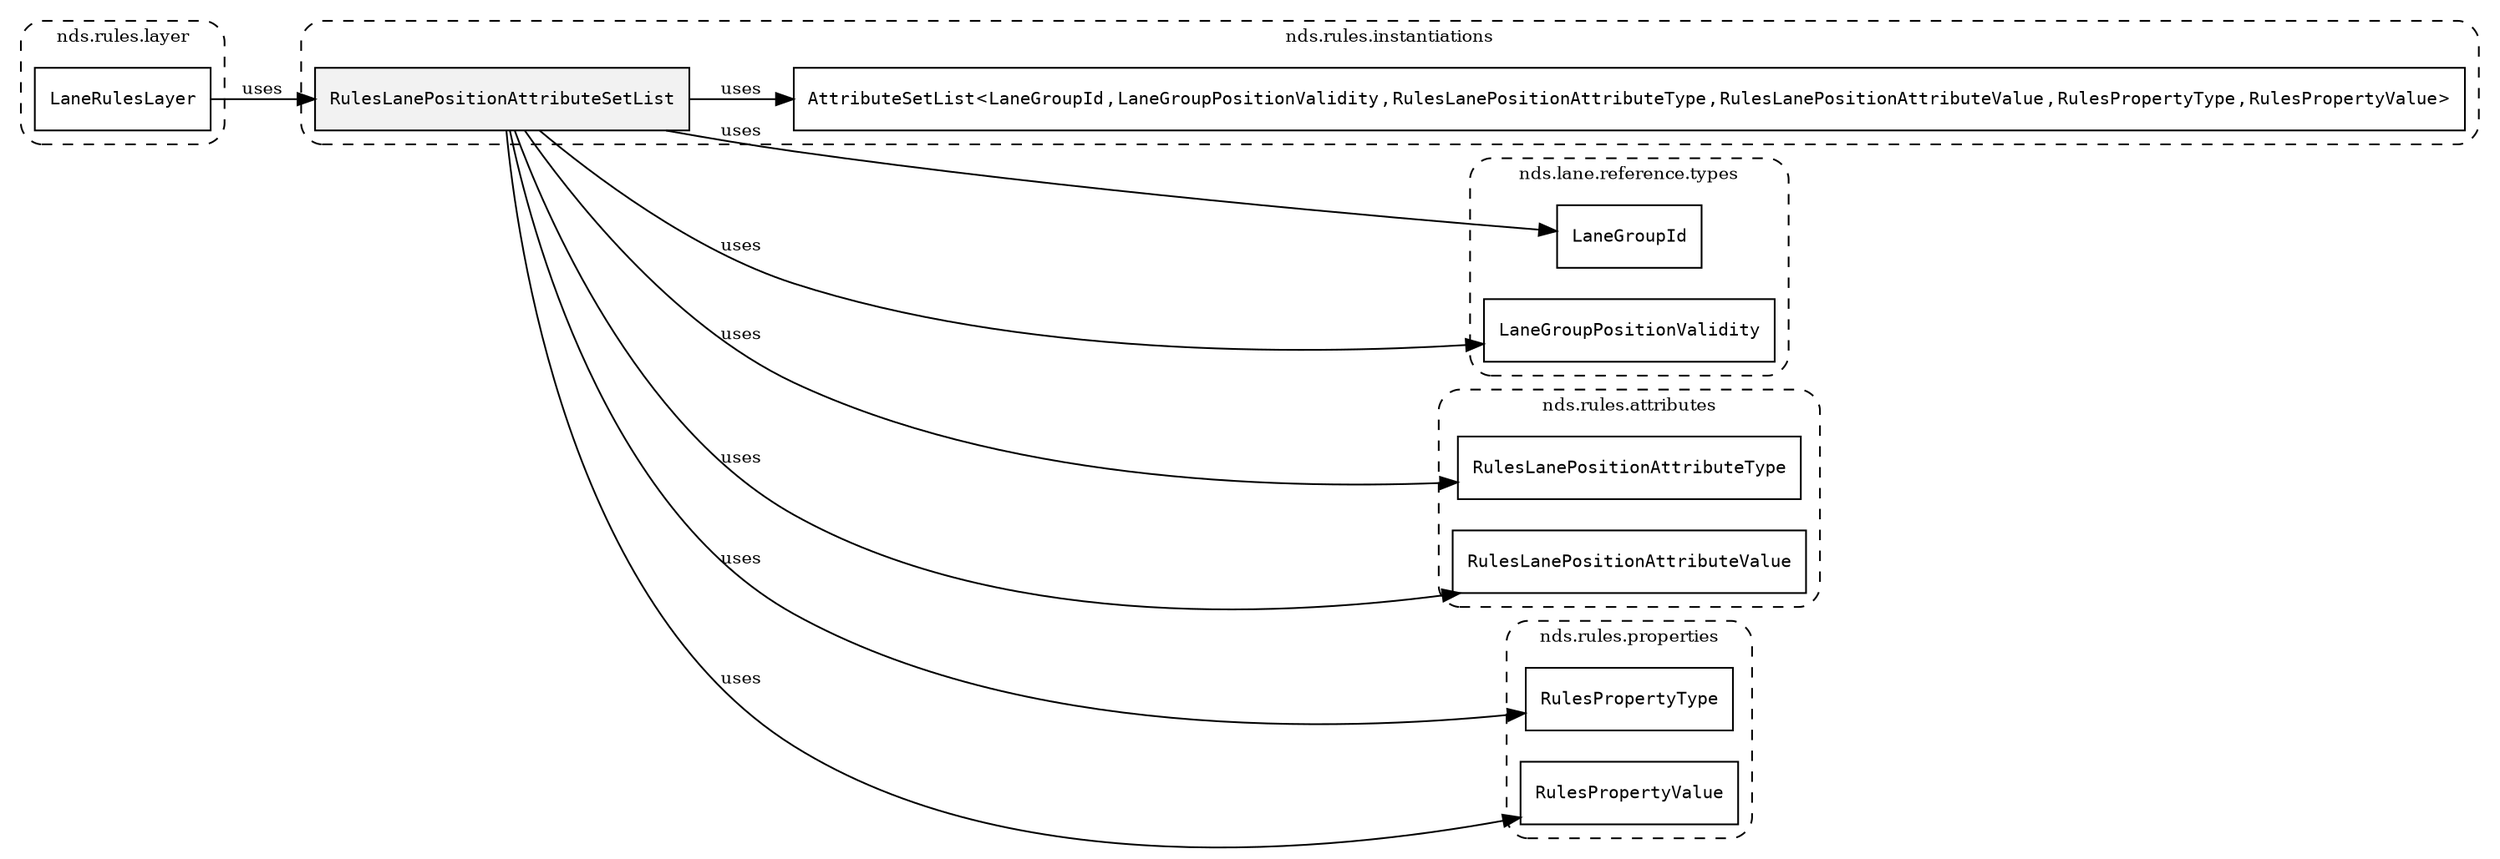 /**
 * This dot file creates symbol collaboration diagram for RulesLanePositionAttributeSetList.
 */
digraph ZSERIO
{
    node [shape=box, fontsize=10];
    rankdir="LR";
    fontsize=10;
    tooltip="RulesLanePositionAttributeSetList collaboration diagram";

    subgraph "cluster_nds.rules.instantiations"
    {
        style="dashed, rounded";
        label="nds.rules.instantiations";
        tooltip="Package nds.rules.instantiations";
        href="../../../content/packages/nds.rules.instantiations.html#Package-nds-rules-instantiations";
        target="_parent";

        "RulesLanePositionAttributeSetList" [style="filled", fillcolor="#0000000D", target="_parent", label=<<font face="monospace"><table align="center" border="0" cellspacing="0" cellpadding="0"><tr><td href="../../../content/packages/nds.rules.instantiations.html#InstantiateType-RulesLanePositionAttributeSetList" title="InstantiateType defined in nds.rules.instantiations">RulesLanePositionAttributeSetList</td></tr></table></font>>];
        "AttributeSetList&lt;LaneGroupId,LaneGroupPositionValidity,RulesLanePositionAttributeType,RulesLanePositionAttributeValue,RulesPropertyType,RulesPropertyValue&gt;" [target="_parent", label=<<font face="monospace"><table align="center" border="0" cellspacing="0" cellpadding="0"><tr><td href="../../../content/packages/nds.core.attributemap.html#Structure-AttributeSetList" title="Structure defined in nds.core.attributemap">AttributeSetList</td><td>&lt;</td><td><table align="center" border="0" cellspacing="0" cellpadding="0"><tr><td href="../../../content/packages/nds.lane.reference.types.html#Subtype-LaneGroupId" title="Subtype defined in nds.lane.reference.types">LaneGroupId</td></tr></table></td><td>,</td><td><table align="center" border="0" cellspacing="0" cellpadding="0"><tr><td href="../../../content/packages/nds.lane.reference.types.html#Structure-LaneGroupPositionValidity" title="Structure defined in nds.lane.reference.types">LaneGroupPositionValidity</td></tr></table></td><td>,</td><td><table align="center" border="0" cellspacing="0" cellpadding="0"><tr><td href="../../../content/packages/nds.rules.attributes.html#Enum-RulesLanePositionAttributeType" title="Enum defined in nds.rules.attributes">RulesLanePositionAttributeType</td></tr></table></td><td>,</td><td><table align="center" border="0" cellspacing="0" cellpadding="0"><tr><td href="../../../content/packages/nds.rules.attributes.html#Choice-RulesLanePositionAttributeValue" title="Choice defined in nds.rules.attributes">RulesLanePositionAttributeValue</td></tr></table></td><td>,</td><td><table align="center" border="0" cellspacing="0" cellpadding="0"><tr><td href="../../../content/packages/nds.rules.properties.html#Structure-RulesPropertyType" title="Structure defined in nds.rules.properties">RulesPropertyType</td></tr></table></td><td>,</td><td><table align="center" border="0" cellspacing="0" cellpadding="0"><tr><td href="../../../content/packages/nds.rules.properties.html#Structure-RulesPropertyValue" title="Structure defined in nds.rules.properties">RulesPropertyValue</td></tr></table></td><td>&gt;</td></tr></table></font>>];
    }

    subgraph "cluster_nds.lane.reference.types"
    {
        style="dashed, rounded";
        label="nds.lane.reference.types";
        tooltip="Package nds.lane.reference.types";
        href="../../../content/packages/nds.lane.reference.types.html#Package-nds-lane-reference-types";
        target="_parent";

        "LaneGroupId" [target="_parent", label=<<font face="monospace"><table align="center" border="0" cellspacing="0" cellpadding="0"><tr><td href="../../../content/packages/nds.lane.reference.types.html#Subtype-LaneGroupId" title="Subtype defined in nds.lane.reference.types">LaneGroupId</td></tr></table></font>>];
        "LaneGroupPositionValidity" [target="_parent", label=<<font face="monospace"><table align="center" border="0" cellspacing="0" cellpadding="0"><tr><td href="../../../content/packages/nds.lane.reference.types.html#Structure-LaneGroupPositionValidity" title="Structure defined in nds.lane.reference.types">LaneGroupPositionValidity</td></tr></table></font>>];
    }

    subgraph "cluster_nds.rules.attributes"
    {
        style="dashed, rounded";
        label="nds.rules.attributes";
        tooltip="Package nds.rules.attributes";
        href="../../../content/packages/nds.rules.attributes.html#Package-nds-rules-attributes";
        target="_parent";

        "RulesLanePositionAttributeType" [target="_parent", label=<<font face="monospace"><table align="center" border="0" cellspacing="0" cellpadding="0"><tr><td href="../../../content/packages/nds.rules.attributes.html#Enum-RulesLanePositionAttributeType" title="Enum defined in nds.rules.attributes">RulesLanePositionAttributeType</td></tr></table></font>>];
        "RulesLanePositionAttributeValue" [target="_parent", label=<<font face="monospace"><table align="center" border="0" cellspacing="0" cellpadding="0"><tr><td href="../../../content/packages/nds.rules.attributes.html#Choice-RulesLanePositionAttributeValue" title="Choice defined in nds.rules.attributes">RulesLanePositionAttributeValue</td></tr></table></font>>];
    }

    subgraph "cluster_nds.rules.properties"
    {
        style="dashed, rounded";
        label="nds.rules.properties";
        tooltip="Package nds.rules.properties";
        href="../../../content/packages/nds.rules.properties.html#Package-nds-rules-properties";
        target="_parent";

        "RulesPropertyType" [target="_parent", label=<<font face="monospace"><table align="center" border="0" cellspacing="0" cellpadding="0"><tr><td href="../../../content/packages/nds.rules.properties.html#Structure-RulesPropertyType" title="Structure defined in nds.rules.properties">RulesPropertyType</td></tr></table></font>>];
        "RulesPropertyValue" [target="_parent", label=<<font face="monospace"><table align="center" border="0" cellspacing="0" cellpadding="0"><tr><td href="../../../content/packages/nds.rules.properties.html#Structure-RulesPropertyValue" title="Structure defined in nds.rules.properties">RulesPropertyValue</td></tr></table></font>>];
    }

    subgraph "cluster_nds.rules.layer"
    {
        style="dashed, rounded";
        label="nds.rules.layer";
        tooltip="Package nds.rules.layer";
        href="../../../content/packages/nds.rules.layer.html#Package-nds-rules-layer";
        target="_parent";

        "LaneRulesLayer" [target="_parent", label=<<font face="monospace"><table align="center" border="0" cellspacing="0" cellpadding="0"><tr><td href="../../../content/packages/nds.rules.layer.html#Structure-LaneRulesLayer" title="Structure defined in nds.rules.layer">LaneRulesLayer</td></tr></table></font>>];
    }

    "RulesLanePositionAttributeSetList" -> "AttributeSetList&lt;LaneGroupId,LaneGroupPositionValidity,RulesLanePositionAttributeType,RulesLanePositionAttributeValue,RulesPropertyType,RulesPropertyValue&gt;" [label="uses", fontsize=10];
    "RulesLanePositionAttributeSetList" -> "LaneGroupId" [label="uses", fontsize=10];
    "RulesLanePositionAttributeSetList" -> "LaneGroupPositionValidity" [label="uses", fontsize=10];
    "RulesLanePositionAttributeSetList" -> "RulesLanePositionAttributeType" [label="uses", fontsize=10];
    "RulesLanePositionAttributeSetList" -> "RulesLanePositionAttributeValue" [label="uses", fontsize=10];
    "RulesLanePositionAttributeSetList" -> "RulesPropertyType" [label="uses", fontsize=10];
    "RulesLanePositionAttributeSetList" -> "RulesPropertyValue" [label="uses", fontsize=10];
    "LaneRulesLayer" -> "RulesLanePositionAttributeSetList" [label="uses", fontsize=10];
}
